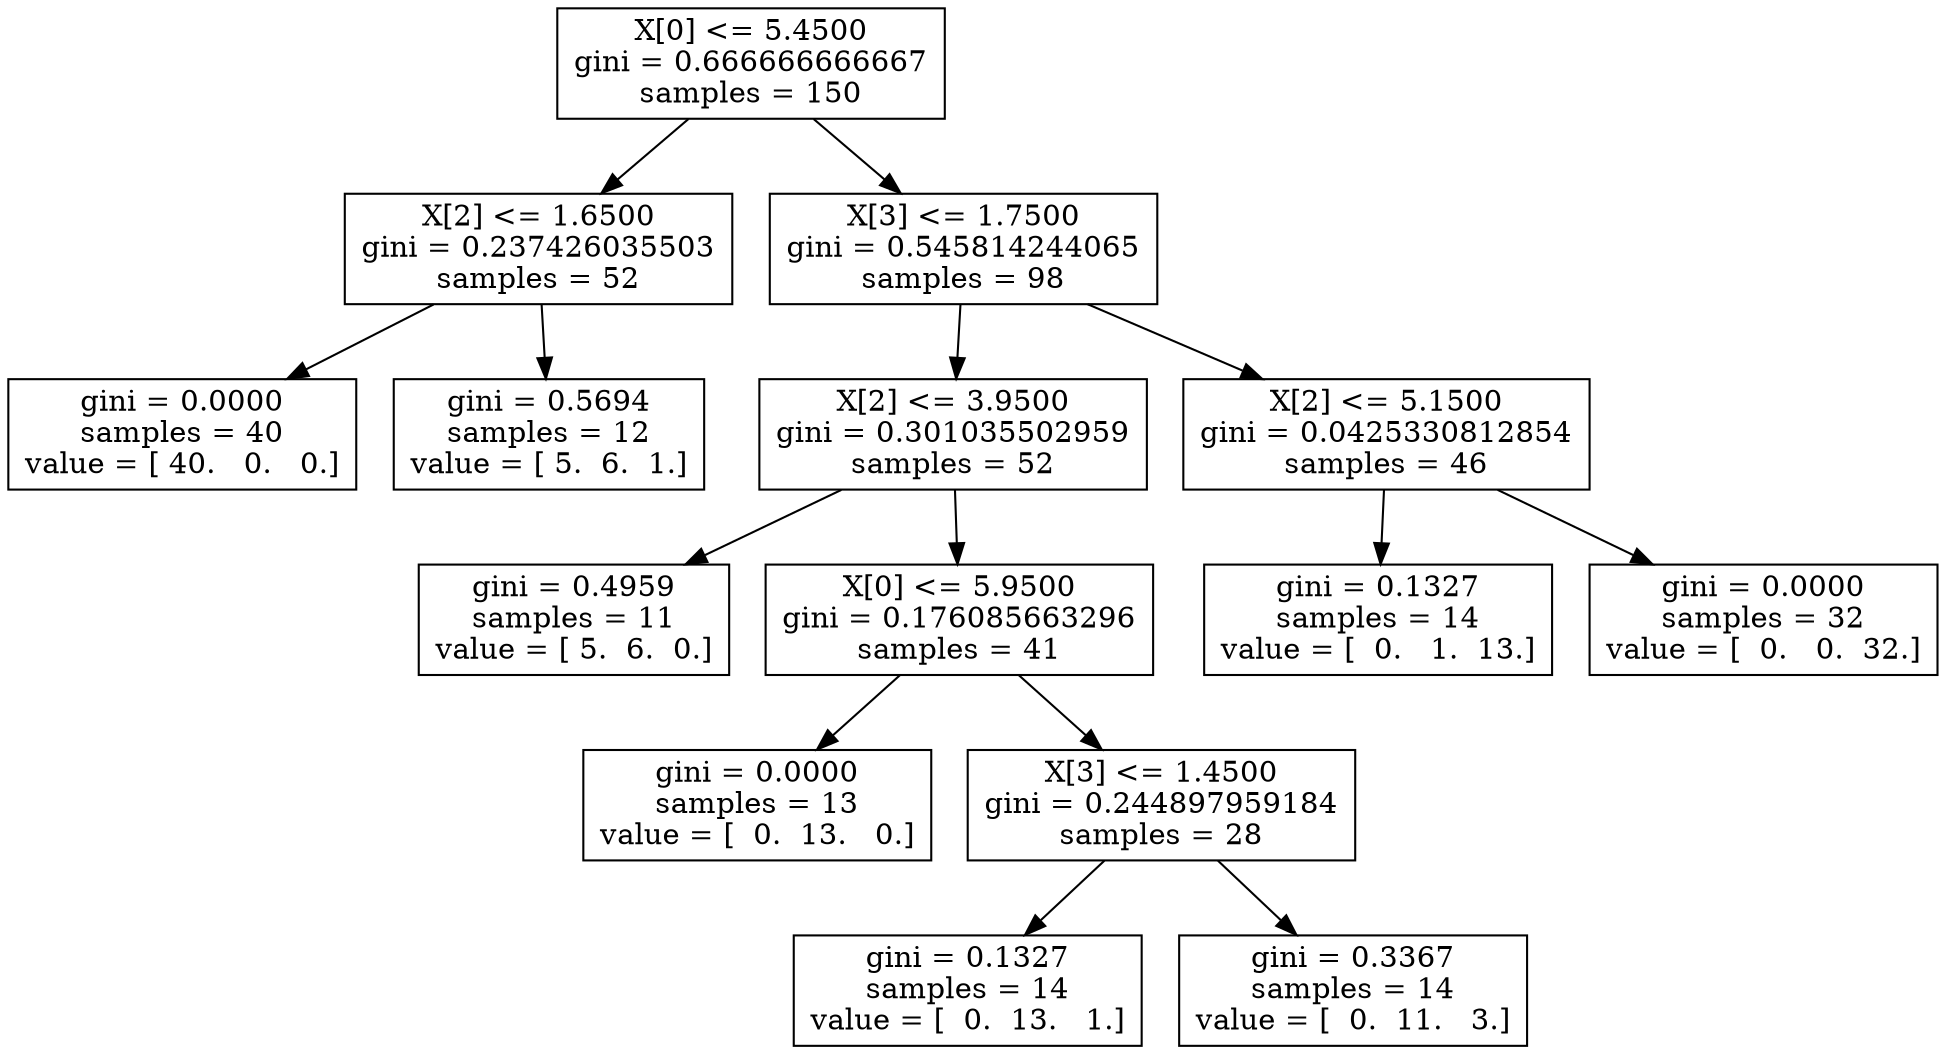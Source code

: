 digraph Tree {
0 [label="X[0] <= 5.4500\ngini = 0.666666666667\nsamples = 150", shape="box"] ;
1 [label="X[2] <= 1.6500\ngini = 0.237426035503\nsamples = 52", shape="box"] ;
0 -> 1 ;
2 [label="gini = 0.0000\nsamples = 40\nvalue = [ 40.   0.   0.]", shape="box"] ;
1 -> 2 ;
3 [label="gini = 0.5694\nsamples = 12\nvalue = [ 5.  6.  1.]", shape="box"] ;
1 -> 3 ;
4 [label="X[3] <= 1.7500\ngini = 0.545814244065\nsamples = 98", shape="box"] ;
0 -> 4 ;
5 [label="X[2] <= 3.9500\ngini = 0.301035502959\nsamples = 52", shape="box"] ;
4 -> 5 ;
6 [label="gini = 0.4959\nsamples = 11\nvalue = [ 5.  6.  0.]", shape="box"] ;
5 -> 6 ;
7 [label="X[0] <= 5.9500\ngini = 0.176085663296\nsamples = 41", shape="box"] ;
5 -> 7 ;
8 [label="gini = 0.0000\nsamples = 13\nvalue = [  0.  13.   0.]", shape="box"] ;
7 -> 8 ;
9 [label="X[3] <= 1.4500\ngini = 0.244897959184\nsamples = 28", shape="box"] ;
7 -> 9 ;
10 [label="gini = 0.1327\nsamples = 14\nvalue = [  0.  13.   1.]", shape="box"] ;
9 -> 10 ;
11 [label="gini = 0.3367\nsamples = 14\nvalue = [  0.  11.   3.]", shape="box"] ;
9 -> 11 ;
12 [label="X[2] <= 5.1500\ngini = 0.0425330812854\nsamples = 46", shape="box"] ;
4 -> 12 ;
13 [label="gini = 0.1327\nsamples = 14\nvalue = [  0.   1.  13.]", shape="box"] ;
12 -> 13 ;
14 [label="gini = 0.0000\nsamples = 32\nvalue = [  0.   0.  32.]", shape="box"] ;
12 -> 14 ;
}